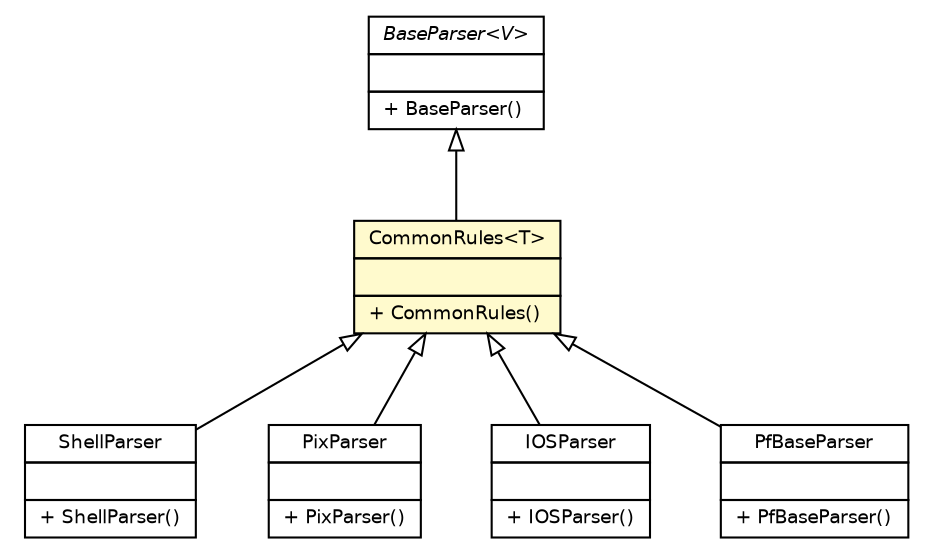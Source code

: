 #!/usr/local/bin/dot
#
# Class diagram 
# Generated by UmlGraph version 4.6 (http://www.spinellis.gr/sw/umlgraph)
#

digraph G {
	edge [fontname="Helvetica",fontsize=10,labelfontname="Helvetica",labelfontsize=10];
	node [fontname="Helvetica",fontsize=10,shape=plaintext];
	// fr.univrennes1.cri.jtacl.lib.misc.CommonRules<T>
	c4145 [label=<<table border="0" cellborder="1" cellspacing="0" cellpadding="2" port="p" bgcolor="lemonChiffon" href="./CommonRules.html">
		<tr><td><table border="0" cellspacing="0" cellpadding="1">
			<tr><td> CommonRules&lt;T&gt; </td></tr>
		</table></td></tr>
		<tr><td><table border="0" cellspacing="0" cellpadding="1">
			<tr><td align="left">  </td></tr>
		</table></td></tr>
		<tr><td><table border="0" cellspacing="0" cellpadding="1">
			<tr><td align="left"> + CommonRules() </td></tr>
		</table></td></tr>
		</table>>, fontname="Helvetica", fontcolor="black", fontsize=9.0];
	// fr.univrennes1.cri.jtacl.shell.ShellParser
	c4148 [label=<<table border="0" cellborder="1" cellspacing="0" cellpadding="2" port="p" href="../../shell/ShellParser.html">
		<tr><td><table border="0" cellspacing="0" cellpadding="1">
			<tr><td> ShellParser </td></tr>
		</table></td></tr>
		<tr><td><table border="0" cellspacing="0" cellpadding="1">
			<tr><td align="left">  </td></tr>
		</table></td></tr>
		<tr><td><table border="0" cellspacing="0" cellpadding="1">
			<tr><td align="left"> + ShellParser() </td></tr>
		</table></td></tr>
		</table>>, fontname="Helvetica", fontcolor="black", fontsize=9.0];
	// fr.univrennes1.cri.jtacl.equipments.cisco.pix.PixParser
	c4195 [label=<<table border="0" cellborder="1" cellspacing="0" cellpadding="2" port="p" href="../../equipments/cisco/pix/PixParser.html">
		<tr><td><table border="0" cellspacing="0" cellpadding="1">
			<tr><td> PixParser </td></tr>
		</table></td></tr>
		<tr><td><table border="0" cellspacing="0" cellpadding="1">
			<tr><td align="left">  </td></tr>
		</table></td></tr>
		<tr><td><table border="0" cellspacing="0" cellpadding="1">
			<tr><td align="left"> + PixParser() </td></tr>
		</table></td></tr>
		</table>>, fontname="Helvetica", fontcolor="black", fontsize=9.0];
	// fr.univrennes1.cri.jtacl.equipments.cisco.router.IOSParser
	c4216 [label=<<table border="0" cellborder="1" cellspacing="0" cellpadding="2" port="p" href="../../equipments/cisco/router/IOSParser.html">
		<tr><td><table border="0" cellspacing="0" cellpadding="1">
			<tr><td> IOSParser </td></tr>
		</table></td></tr>
		<tr><td><table border="0" cellspacing="0" cellpadding="1">
			<tr><td align="left">  </td></tr>
		</table></td></tr>
		<tr><td><table border="0" cellspacing="0" cellpadding="1">
			<tr><td align="left"> + IOSParser() </td></tr>
		</table></td></tr>
		</table>>, fontname="Helvetica", fontcolor="black", fontsize=9.0];
	// fr.univrennes1.cri.jtacl.equipments.openbsd.PfBaseParser
	c4233 [label=<<table border="0" cellborder="1" cellspacing="0" cellpadding="2" port="p" href="../../equipments/openbsd/PfBaseParser.html">
		<tr><td><table border="0" cellspacing="0" cellpadding="1">
			<tr><td> PfBaseParser </td></tr>
		</table></td></tr>
		<tr><td><table border="0" cellspacing="0" cellpadding="1">
			<tr><td align="left">  </td></tr>
		</table></td></tr>
		<tr><td><table border="0" cellspacing="0" cellpadding="1">
			<tr><td align="left"> + PfBaseParser() </td></tr>
		</table></td></tr>
		</table>>, fontname="Helvetica", fontcolor="black", fontsize=9.0];
	//fr.univrennes1.cri.jtacl.lib.misc.CommonRules<T> extends org.parboiled.BaseParser<T>
	c4261:p -> c4145:p [dir=back,arrowtail=empty];
	//fr.univrennes1.cri.jtacl.shell.ShellParser extends fr.univrennes1.cri.jtacl.lib.misc.CommonRules<java.lang.Object>
	c4145:p -> c4148:p [dir=back,arrowtail=empty];
	//fr.univrennes1.cri.jtacl.equipments.cisco.pix.PixParser extends fr.univrennes1.cri.jtacl.lib.misc.CommonRules<java.lang.Object>
	c4145:p -> c4195:p [dir=back,arrowtail=empty];
	//fr.univrennes1.cri.jtacl.equipments.cisco.router.IOSParser extends fr.univrennes1.cri.jtacl.lib.misc.CommonRules<java.lang.Object>
	c4145:p -> c4216:p [dir=back,arrowtail=empty];
	//fr.univrennes1.cri.jtacl.equipments.openbsd.PfBaseParser extends fr.univrennes1.cri.jtacl.lib.misc.CommonRules<java.lang.Object>
	c4145:p -> c4233:p [dir=back,arrowtail=empty];
	// org.parboiled.BaseParser<V>
	c4261 [label=<<table border="0" cellborder="1" cellspacing="0" cellpadding="2" port="p" href="http://java.sun.com/j2se/1.4.2/docs/api/org/parboiled/BaseParser.html">
		<tr><td><table border="0" cellspacing="0" cellpadding="1">
			<tr><td><font face="Helvetica-Oblique"> BaseParser&lt;V&gt; </font></td></tr>
		</table></td></tr>
		<tr><td><table border="0" cellspacing="0" cellpadding="1">
			<tr><td align="left">  </td></tr>
		</table></td></tr>
		<tr><td><table border="0" cellspacing="0" cellpadding="1">
			<tr><td align="left"> + BaseParser() </td></tr>
		</table></td></tr>
		</table>>, fontname="Helvetica", fontcolor="black", fontsize=9.0];
}

